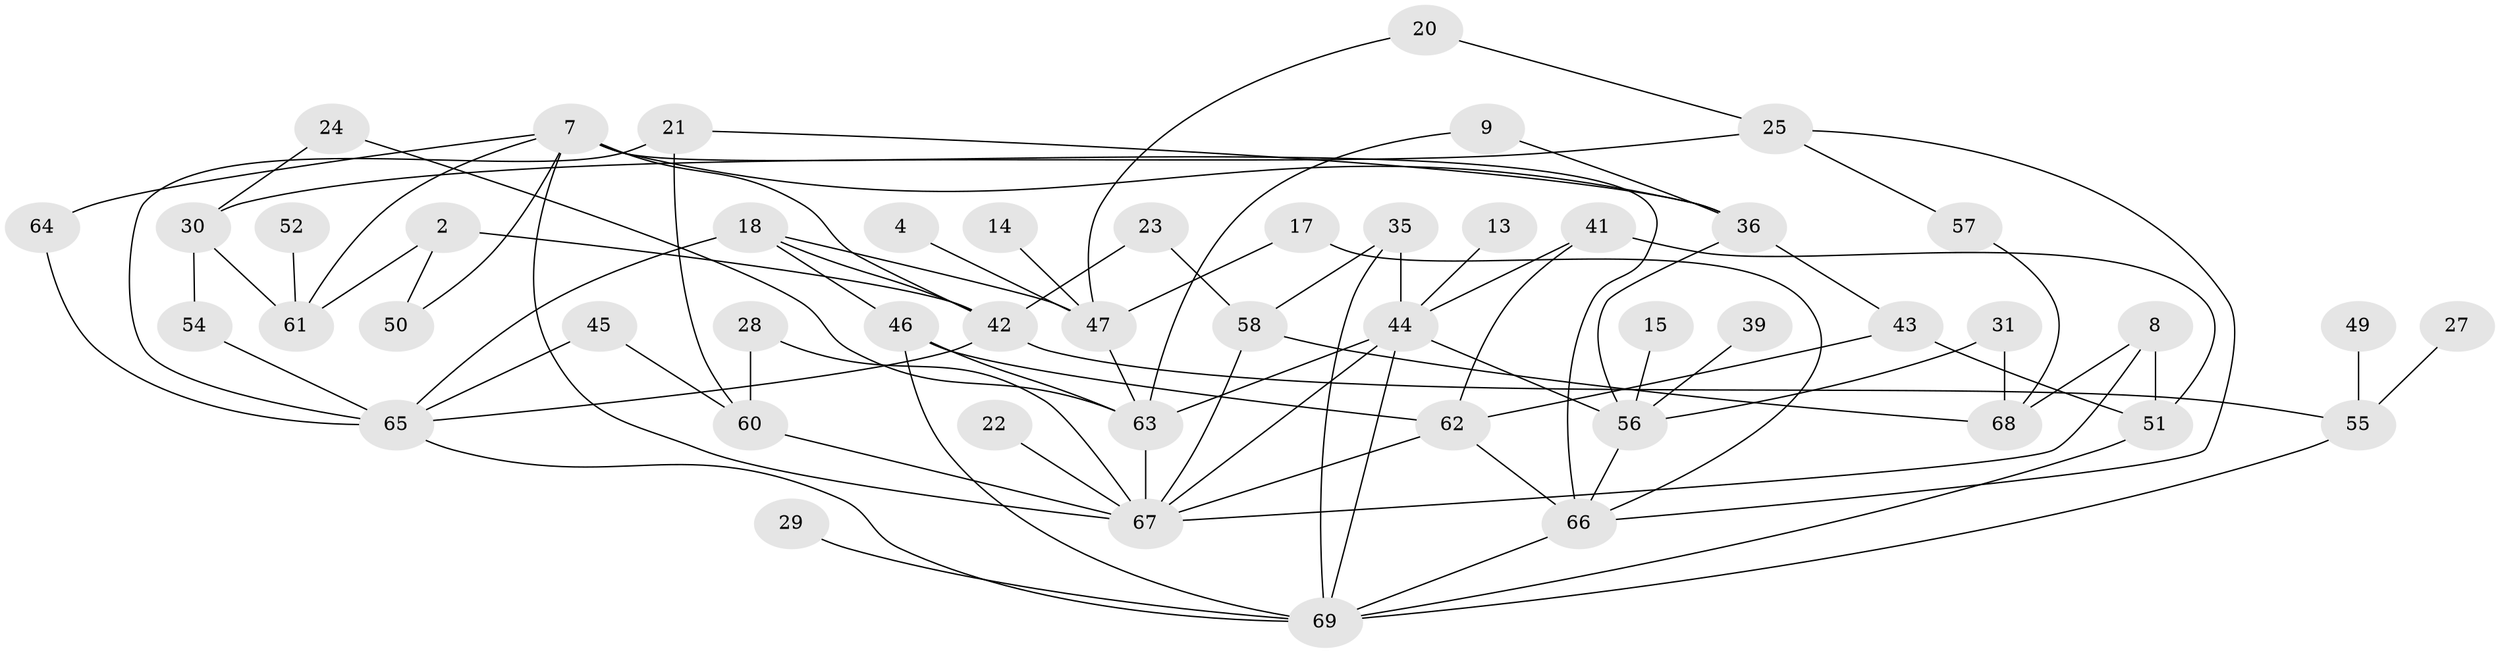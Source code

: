 // original degree distribution, {2: 0.23357664233576642, 3: 0.21897810218978103, 4: 0.16058394160583941, 0: 0.13138686131386862, 5: 0.0364963503649635, 1: 0.18248175182481752, 6: 0.021897810218978103, 7: 0.014598540145985401}
// Generated by graph-tools (version 1.1) at 2025/25/03/09/25 03:25:14]
// undirected, 50 vertices, 85 edges
graph export_dot {
graph [start="1"]
  node [color=gray90,style=filled];
  2;
  4;
  7;
  8;
  9;
  13;
  14;
  15;
  17;
  18;
  20;
  21;
  22;
  23;
  24;
  25;
  27;
  28;
  29;
  30;
  31;
  35;
  36;
  39;
  41;
  42;
  43;
  44;
  45;
  46;
  47;
  49;
  50;
  51;
  52;
  54;
  55;
  56;
  57;
  58;
  60;
  61;
  62;
  63;
  64;
  65;
  66;
  67;
  68;
  69;
  2 -- 42 [weight=2.0];
  2 -- 50 [weight=1.0];
  2 -- 61 [weight=1.0];
  4 -- 47 [weight=1.0];
  7 -- 36 [weight=1.0];
  7 -- 42 [weight=1.0];
  7 -- 50 [weight=1.0];
  7 -- 61 [weight=1.0];
  7 -- 64 [weight=1.0];
  7 -- 66 [weight=1.0];
  7 -- 67 [weight=1.0];
  8 -- 51 [weight=1.0];
  8 -- 67 [weight=1.0];
  8 -- 68 [weight=1.0];
  9 -- 36 [weight=1.0];
  9 -- 63 [weight=1.0];
  13 -- 44 [weight=1.0];
  14 -- 47 [weight=1.0];
  15 -- 56 [weight=1.0];
  17 -- 47 [weight=1.0];
  17 -- 66 [weight=1.0];
  18 -- 42 [weight=1.0];
  18 -- 46 [weight=1.0];
  18 -- 47 [weight=1.0];
  18 -- 65 [weight=2.0];
  20 -- 25 [weight=1.0];
  20 -- 47 [weight=1.0];
  21 -- 36 [weight=1.0];
  21 -- 60 [weight=1.0];
  21 -- 65 [weight=1.0];
  22 -- 67 [weight=2.0];
  23 -- 42 [weight=1.0];
  23 -- 58 [weight=1.0];
  24 -- 30 [weight=1.0];
  24 -- 63 [weight=1.0];
  25 -- 30 [weight=1.0];
  25 -- 57 [weight=1.0];
  25 -- 66 [weight=1.0];
  27 -- 55 [weight=1.0];
  28 -- 60 [weight=2.0];
  28 -- 67 [weight=1.0];
  29 -- 69 [weight=1.0];
  30 -- 54 [weight=1.0];
  30 -- 61 [weight=1.0];
  31 -- 56 [weight=1.0];
  31 -- 68 [weight=1.0];
  35 -- 44 [weight=1.0];
  35 -- 58 [weight=1.0];
  35 -- 69 [weight=1.0];
  36 -- 43 [weight=2.0];
  36 -- 56 [weight=1.0];
  39 -- 56 [weight=1.0];
  41 -- 44 [weight=1.0];
  41 -- 51 [weight=1.0];
  41 -- 62 [weight=2.0];
  42 -- 55 [weight=1.0];
  42 -- 65 [weight=1.0];
  43 -- 51 [weight=1.0];
  43 -- 62 [weight=1.0];
  44 -- 56 [weight=1.0];
  44 -- 63 [weight=1.0];
  44 -- 67 [weight=1.0];
  44 -- 69 [weight=1.0];
  45 -- 60 [weight=1.0];
  45 -- 65 [weight=1.0];
  46 -- 62 [weight=1.0];
  46 -- 63 [weight=1.0];
  46 -- 69 [weight=2.0];
  47 -- 63 [weight=1.0];
  49 -- 55 [weight=1.0];
  51 -- 69 [weight=1.0];
  52 -- 61 [weight=1.0];
  54 -- 65 [weight=1.0];
  55 -- 69 [weight=1.0];
  56 -- 66 [weight=1.0];
  57 -- 68 [weight=1.0];
  58 -- 67 [weight=1.0];
  58 -- 68 [weight=1.0];
  60 -- 67 [weight=1.0];
  62 -- 66 [weight=1.0];
  62 -- 67 [weight=1.0];
  63 -- 67 [weight=3.0];
  64 -- 65 [weight=1.0];
  65 -- 69 [weight=1.0];
  66 -- 69 [weight=1.0];
}
